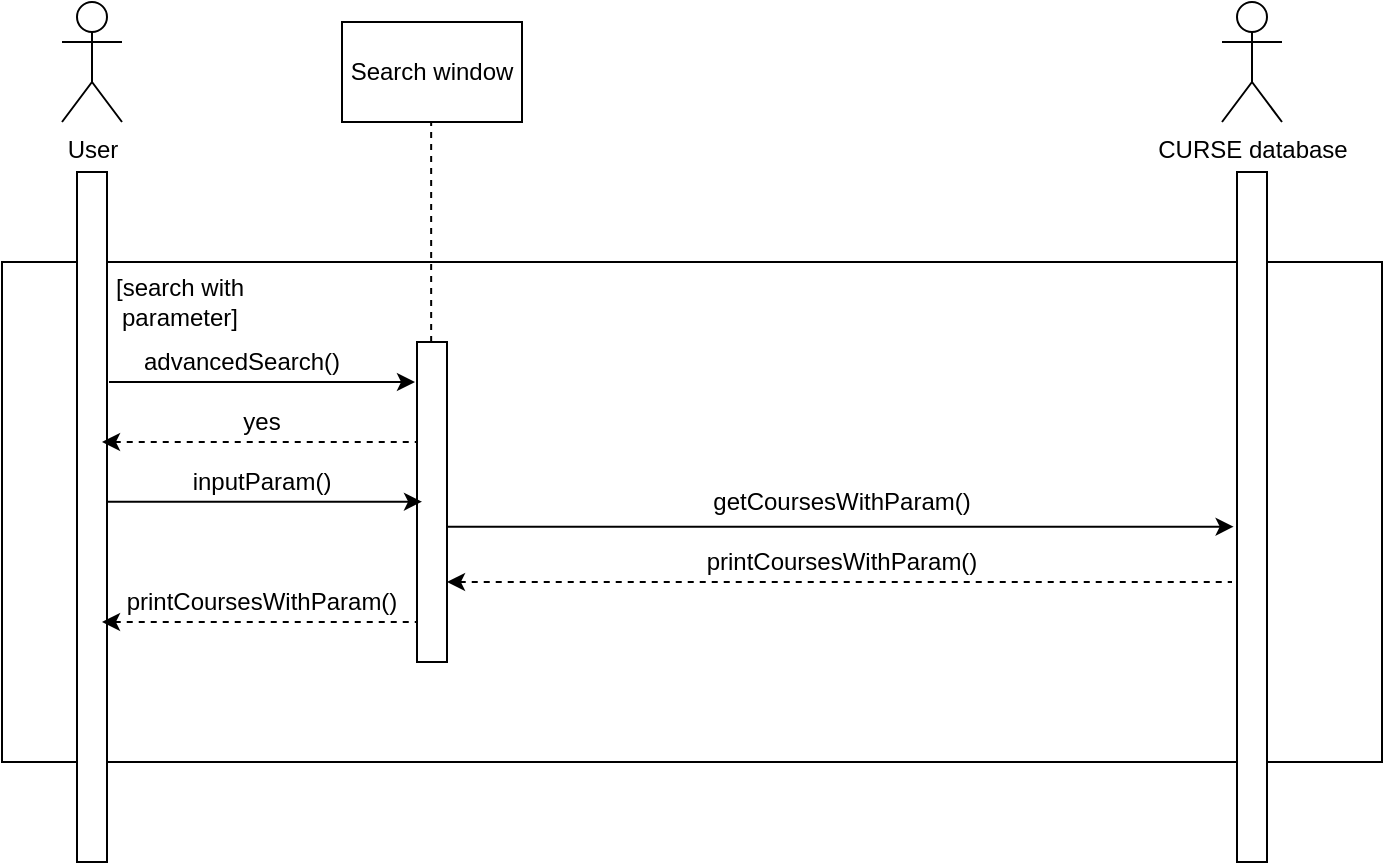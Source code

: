 <mxfile version="13.3.4" type="device"><diagram id="OSqjDJ4zqgI433JeDEP1" name="Page-1"><mxGraphModel dx="865" dy="483" grid="1" gridSize="10" guides="1" tooltips="1" connect="1" arrows="1" fold="1" page="1" pageScale="1" pageWidth="850" pageHeight="1100" math="0" shadow="0"><root><mxCell id="0"/><mxCell id="1" parent="0"/><mxCell id="GQ1CHVGQrhNlgqOtUQKt-1" value="" style="rounded=0;whiteSpace=wrap;html=1;" vertex="1" parent="1"><mxGeometry x="70" y="160" width="690" height="250" as="geometry"/></mxCell><mxCell id="GQ1CHVGQrhNlgqOtUQKt-2" value="CURSE database&lt;br&gt;" style="shape=umlActor;verticalLabelPosition=bottom;labelBackgroundColor=#ffffff;verticalAlign=top;html=1;outlineConnect=0;" vertex="1" parent="1"><mxGeometry x="680" y="30" width="30" height="60" as="geometry"/></mxCell><mxCell id="GQ1CHVGQrhNlgqOtUQKt-3" value="User" style="shape=umlActor;verticalLabelPosition=bottom;labelBackgroundColor=#ffffff;verticalAlign=top;html=1;outlineConnect=0;" vertex="1" parent="1"><mxGeometry x="100" y="30" width="30" height="60" as="geometry"/></mxCell><mxCell id="GQ1CHVGQrhNlgqOtUQKt-4" value="" style="rounded=0;whiteSpace=wrap;html=1;" vertex="1" parent="1"><mxGeometry x="107.5" y="115" width="15" height="345" as="geometry"/></mxCell><mxCell id="GQ1CHVGQrhNlgqOtUQKt-5" value="" style="rounded=0;whiteSpace=wrap;html=1;" vertex="1" parent="1"><mxGeometry x="687.5" y="115" width="15" height="345" as="geometry"/></mxCell><mxCell id="GQ1CHVGQrhNlgqOtUQKt-6" value="Search window" style="rounded=0;whiteSpace=wrap;html=1;" vertex="1" parent="1"><mxGeometry x="240" y="40" width="90" height="50" as="geometry"/></mxCell><mxCell id="GQ1CHVGQrhNlgqOtUQKt-7" value="" style="rounded=0;whiteSpace=wrap;html=1;" vertex="1" parent="1"><mxGeometry x="277.5" y="200" width="15" height="160" as="geometry"/></mxCell><mxCell id="GQ1CHVGQrhNlgqOtUQKt-8" value="" style="endArrow=classic;html=1;" edge="1" parent="1"><mxGeometry width="50" height="50" relative="1" as="geometry"><mxPoint x="123.5" y="220" as="sourcePoint"/><mxPoint x="276.5" y="220" as="targetPoint"/></mxGeometry></mxCell><mxCell id="GQ1CHVGQrhNlgqOtUQKt-9" value="advancedSearch()" style="text;html=1;strokeColor=none;fillColor=none;align=center;verticalAlign=middle;whiteSpace=wrap;rounded=0;" vertex="1" parent="1"><mxGeometry x="170" y="200" width="40" height="20" as="geometry"/></mxCell><mxCell id="GQ1CHVGQrhNlgqOtUQKt-10" value="" style="endArrow=none;dashed=1;html=1;" edge="1" parent="1"><mxGeometry width="50" height="50" relative="1" as="geometry"><mxPoint x="284.58" y="200" as="sourcePoint"/><mxPoint x="284.58" y="90" as="targetPoint"/></mxGeometry></mxCell><mxCell id="GQ1CHVGQrhNlgqOtUQKt-11" value="" style="endArrow=classic;html=1;entryX=-0.113;entryY=0.514;entryDx=0;entryDy=0;exitX=1.011;exitY=0.577;exitDx=0;exitDy=0;exitPerimeter=0;entryPerimeter=0;" edge="1" parent="1" target="GQ1CHVGQrhNlgqOtUQKt-5" source="GQ1CHVGQrhNlgqOtUQKt-7"><mxGeometry width="50" height="50" relative="1" as="geometry"><mxPoint x="292.5" y="270" as="sourcePoint"/><mxPoint x="680" y="271" as="targetPoint"/><Array as="points"/></mxGeometry></mxCell><mxCell id="GQ1CHVGQrhNlgqOtUQKt-12" value="getCoursesWithParam()" style="text;html=1;strokeColor=none;fillColor=none;align=center;verticalAlign=middle;whiteSpace=wrap;rounded=0;" vertex="1" parent="1"><mxGeometry x="470" y="270" width="40" height="20" as="geometry"/></mxCell><mxCell id="GQ1CHVGQrhNlgqOtUQKt-13" value="" style="endArrow=none;dashed=1;html=1;startArrow=classic;startFill=1;" edge="1" parent="1"><mxGeometry width="50" height="50" relative="1" as="geometry"><mxPoint x="292.5" y="320" as="sourcePoint"/><mxPoint x="685" y="320" as="targetPoint"/></mxGeometry></mxCell><mxCell id="GQ1CHVGQrhNlgqOtUQKt-14" value="printCoursesWithParam()" style="text;html=1;strokeColor=none;fillColor=none;align=center;verticalAlign=middle;whiteSpace=wrap;rounded=0;" vertex="1" parent="1"><mxGeometry x="470" y="300" width="40" height="20" as="geometry"/></mxCell><mxCell id="GQ1CHVGQrhNlgqOtUQKt-15" value="printCoursesWithParam()" style="text;html=1;strokeColor=none;fillColor=none;align=center;verticalAlign=middle;whiteSpace=wrap;rounded=0;" vertex="1" parent="1"><mxGeometry x="180" y="320" width="40" height="20" as="geometry"/></mxCell><mxCell id="GQ1CHVGQrhNlgqOtUQKt-16" value="" style="endArrow=none;dashed=1;html=1;startArrow=classic;startFill=1;" edge="1" parent="1"><mxGeometry width="50" height="50" relative="1" as="geometry"><mxPoint x="120" y="340" as="sourcePoint"/><mxPoint x="277.5" y="340" as="targetPoint"/></mxGeometry></mxCell><mxCell id="GQ1CHVGQrhNlgqOtUQKt-17" value="[search with parameter]" style="text;html=1;strokeColor=none;fillColor=none;align=center;verticalAlign=middle;whiteSpace=wrap;rounded=0;" vertex="1" parent="1"><mxGeometry x="120" y="170" width="77.5" height="20" as="geometry"/></mxCell><mxCell id="GQ1CHVGQrhNlgqOtUQKt-19" value="" style="endArrow=none;dashed=1;html=1;startArrow=classic;startFill=1;" edge="1" parent="1"><mxGeometry width="50" height="50" relative="1" as="geometry"><mxPoint x="120" y="250" as="sourcePoint"/><mxPoint x="277.5" y="250" as="targetPoint"/></mxGeometry></mxCell><mxCell id="GQ1CHVGQrhNlgqOtUQKt-20" value="" style="endArrow=classic;html=1;" edge="1" parent="1"><mxGeometry width="50" height="50" relative="1" as="geometry"><mxPoint x="122.5" y="279.83" as="sourcePoint"/><mxPoint x="280" y="279.83" as="targetPoint"/></mxGeometry></mxCell><mxCell id="GQ1CHVGQrhNlgqOtUQKt-22" value="inputParam()" style="text;html=1;strokeColor=none;fillColor=none;align=center;verticalAlign=middle;whiteSpace=wrap;rounded=0;" vertex="1" parent="1"><mxGeometry x="180" y="260" width="40" height="20" as="geometry"/></mxCell><mxCell id="GQ1CHVGQrhNlgqOtUQKt-25" value="yes" style="text;html=1;strokeColor=none;fillColor=none;align=center;verticalAlign=middle;whiteSpace=wrap;rounded=0;" vertex="1" parent="1"><mxGeometry x="180" y="230" width="40" height="20" as="geometry"/></mxCell></root></mxGraphModel></diagram></mxfile>